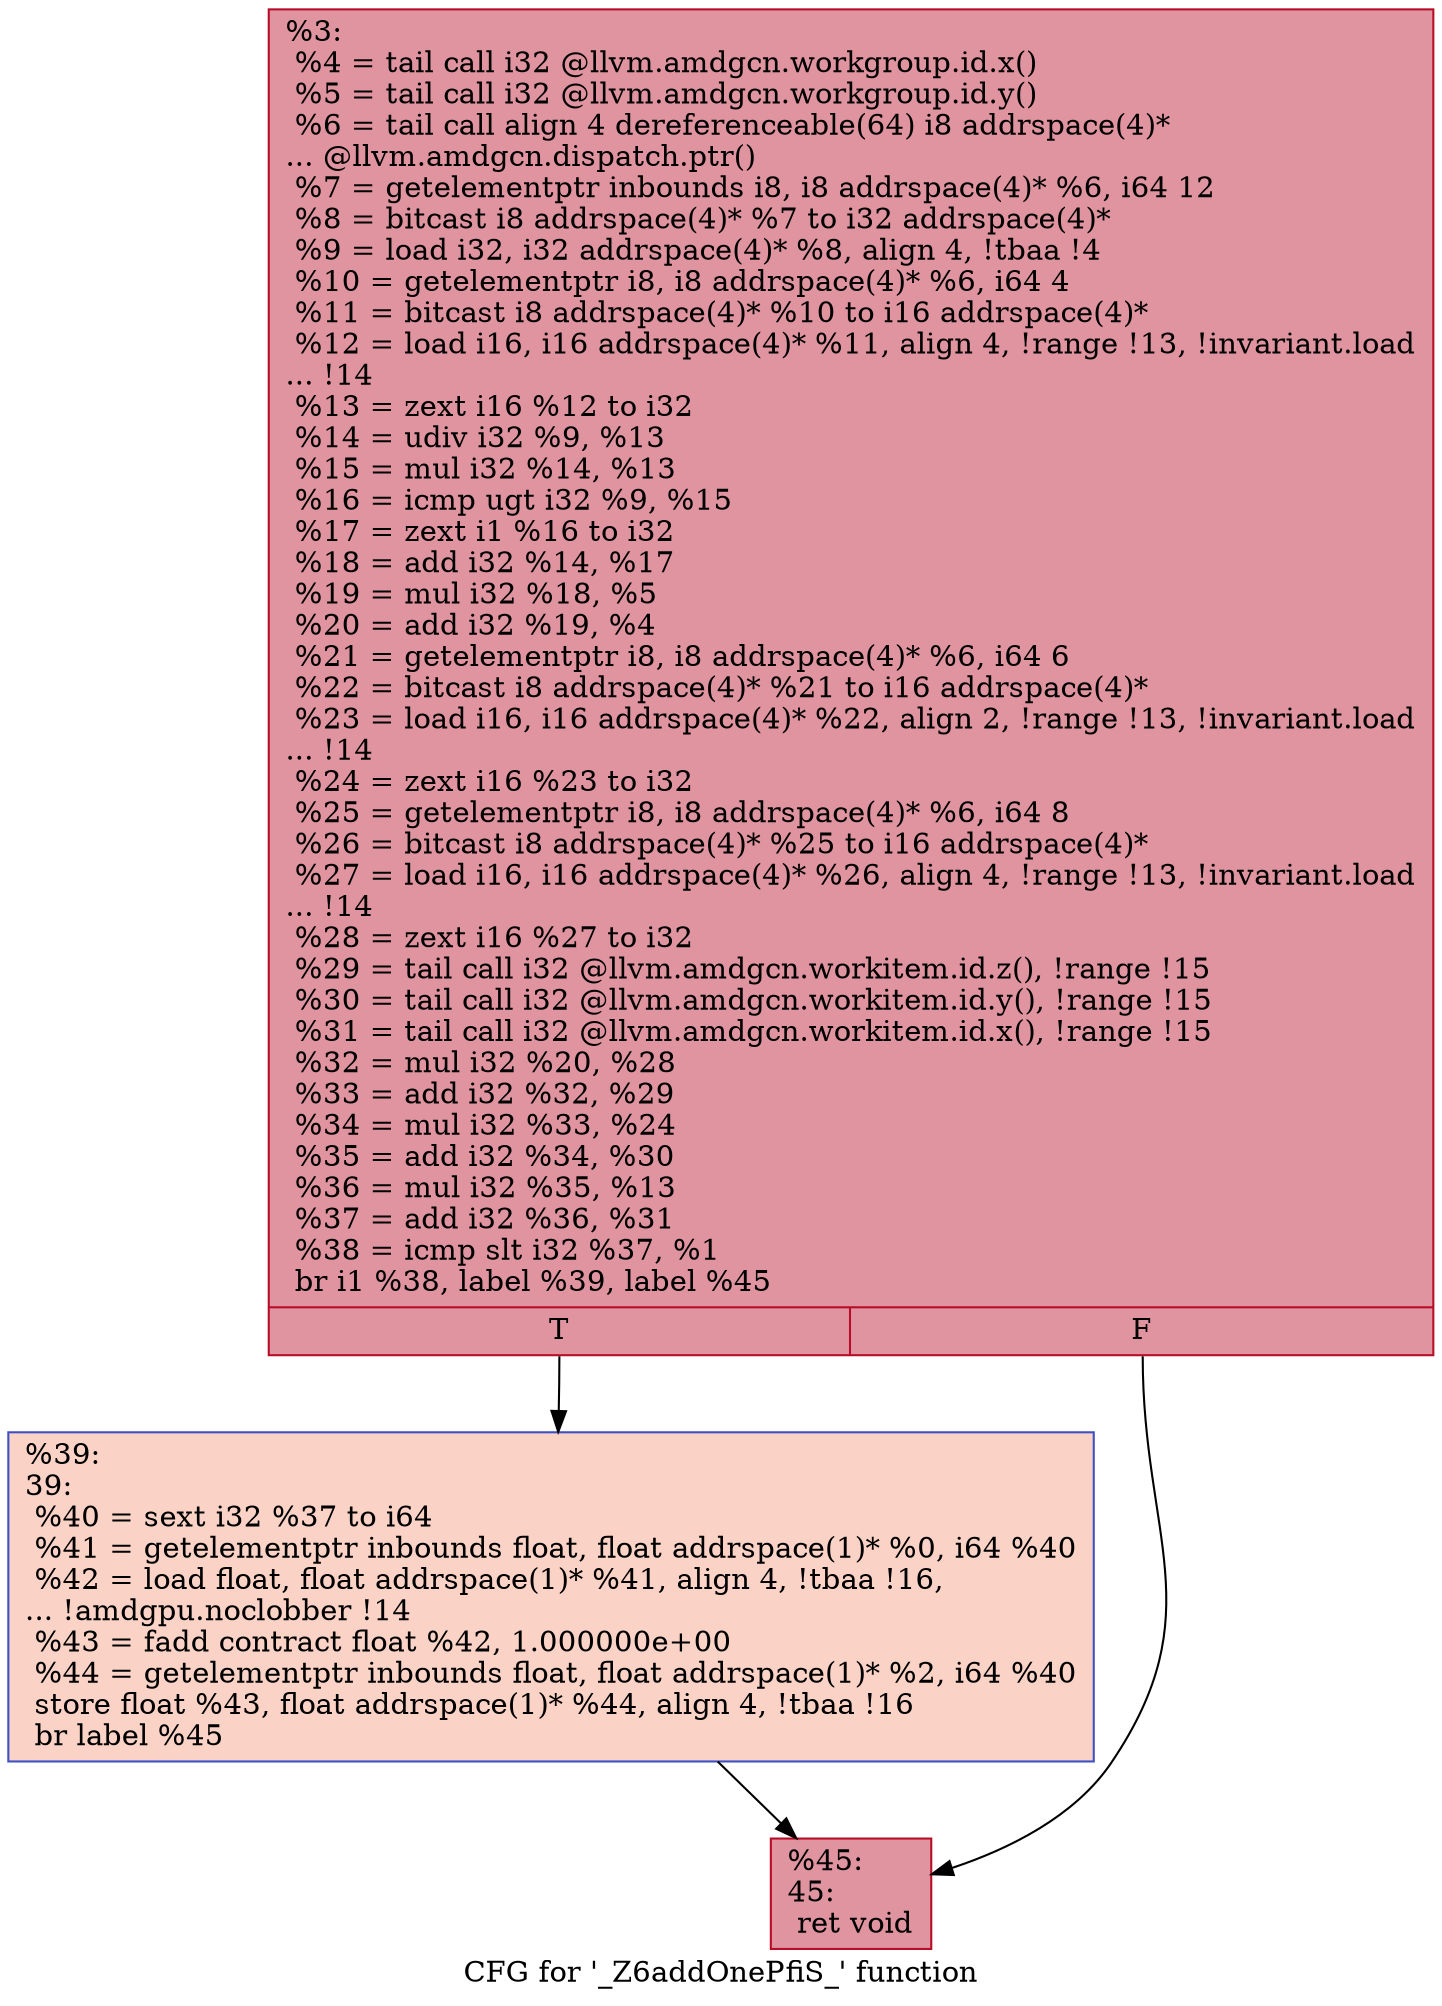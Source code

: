 digraph "CFG for '_Z6addOnePfiS_' function" {
	label="CFG for '_Z6addOnePfiS_' function";

	Node0x4c367b0 [shape=record,color="#b70d28ff", style=filled, fillcolor="#b70d2870",label="{%3:\l  %4 = tail call i32 @llvm.amdgcn.workgroup.id.x()\l  %5 = tail call i32 @llvm.amdgcn.workgroup.id.y()\l  %6 = tail call align 4 dereferenceable(64) i8 addrspace(4)*\l... @llvm.amdgcn.dispatch.ptr()\l  %7 = getelementptr inbounds i8, i8 addrspace(4)* %6, i64 12\l  %8 = bitcast i8 addrspace(4)* %7 to i32 addrspace(4)*\l  %9 = load i32, i32 addrspace(4)* %8, align 4, !tbaa !4\l  %10 = getelementptr i8, i8 addrspace(4)* %6, i64 4\l  %11 = bitcast i8 addrspace(4)* %10 to i16 addrspace(4)*\l  %12 = load i16, i16 addrspace(4)* %11, align 4, !range !13, !invariant.load\l... !14\l  %13 = zext i16 %12 to i32\l  %14 = udiv i32 %9, %13\l  %15 = mul i32 %14, %13\l  %16 = icmp ugt i32 %9, %15\l  %17 = zext i1 %16 to i32\l  %18 = add i32 %14, %17\l  %19 = mul i32 %18, %5\l  %20 = add i32 %19, %4\l  %21 = getelementptr i8, i8 addrspace(4)* %6, i64 6\l  %22 = bitcast i8 addrspace(4)* %21 to i16 addrspace(4)*\l  %23 = load i16, i16 addrspace(4)* %22, align 2, !range !13, !invariant.load\l... !14\l  %24 = zext i16 %23 to i32\l  %25 = getelementptr i8, i8 addrspace(4)* %6, i64 8\l  %26 = bitcast i8 addrspace(4)* %25 to i16 addrspace(4)*\l  %27 = load i16, i16 addrspace(4)* %26, align 4, !range !13, !invariant.load\l... !14\l  %28 = zext i16 %27 to i32\l  %29 = tail call i32 @llvm.amdgcn.workitem.id.z(), !range !15\l  %30 = tail call i32 @llvm.amdgcn.workitem.id.y(), !range !15\l  %31 = tail call i32 @llvm.amdgcn.workitem.id.x(), !range !15\l  %32 = mul i32 %20, %28\l  %33 = add i32 %32, %29\l  %34 = mul i32 %33, %24\l  %35 = add i32 %34, %30\l  %36 = mul i32 %35, %13\l  %37 = add i32 %36, %31\l  %38 = icmp slt i32 %37, %1\l  br i1 %38, label %39, label %45\l|{<s0>T|<s1>F}}"];
	Node0x4c367b0:s0 -> Node0x4c38960;
	Node0x4c367b0:s1 -> Node0x4c3af60;
	Node0x4c38960 [shape=record,color="#3d50c3ff", style=filled, fillcolor="#f59c7d70",label="{%39:\l39:                                               \l  %40 = sext i32 %37 to i64\l  %41 = getelementptr inbounds float, float addrspace(1)* %0, i64 %40\l  %42 = load float, float addrspace(1)* %41, align 4, !tbaa !16,\l... !amdgpu.noclobber !14\l  %43 = fadd contract float %42, 1.000000e+00\l  %44 = getelementptr inbounds float, float addrspace(1)* %2, i64 %40\l  store float %43, float addrspace(1)* %44, align 4, !tbaa !16\l  br label %45\l}"];
	Node0x4c38960 -> Node0x4c3af60;
	Node0x4c3af60 [shape=record,color="#b70d28ff", style=filled, fillcolor="#b70d2870",label="{%45:\l45:                                               \l  ret void\l}"];
}
